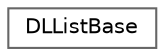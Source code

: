 digraph "Graphical Class Hierarchy"
{
 // LATEX_PDF_SIZE
  bgcolor="transparent";
  edge [fontname=Helvetica,fontsize=10,labelfontname=Helvetica,labelfontsize=10];
  node [fontname=Helvetica,fontsize=10,shape=box,height=0.2,width=0.4];
  rankdir="LR";
  Node0 [id="Node000000",label="DLListBase",height=0.2,width=0.4,color="grey40", fillcolor="white", style="filled",URL="$classFoam_1_1DLListBase.html",tooltip="Base for doubly-linked lists."];
}
